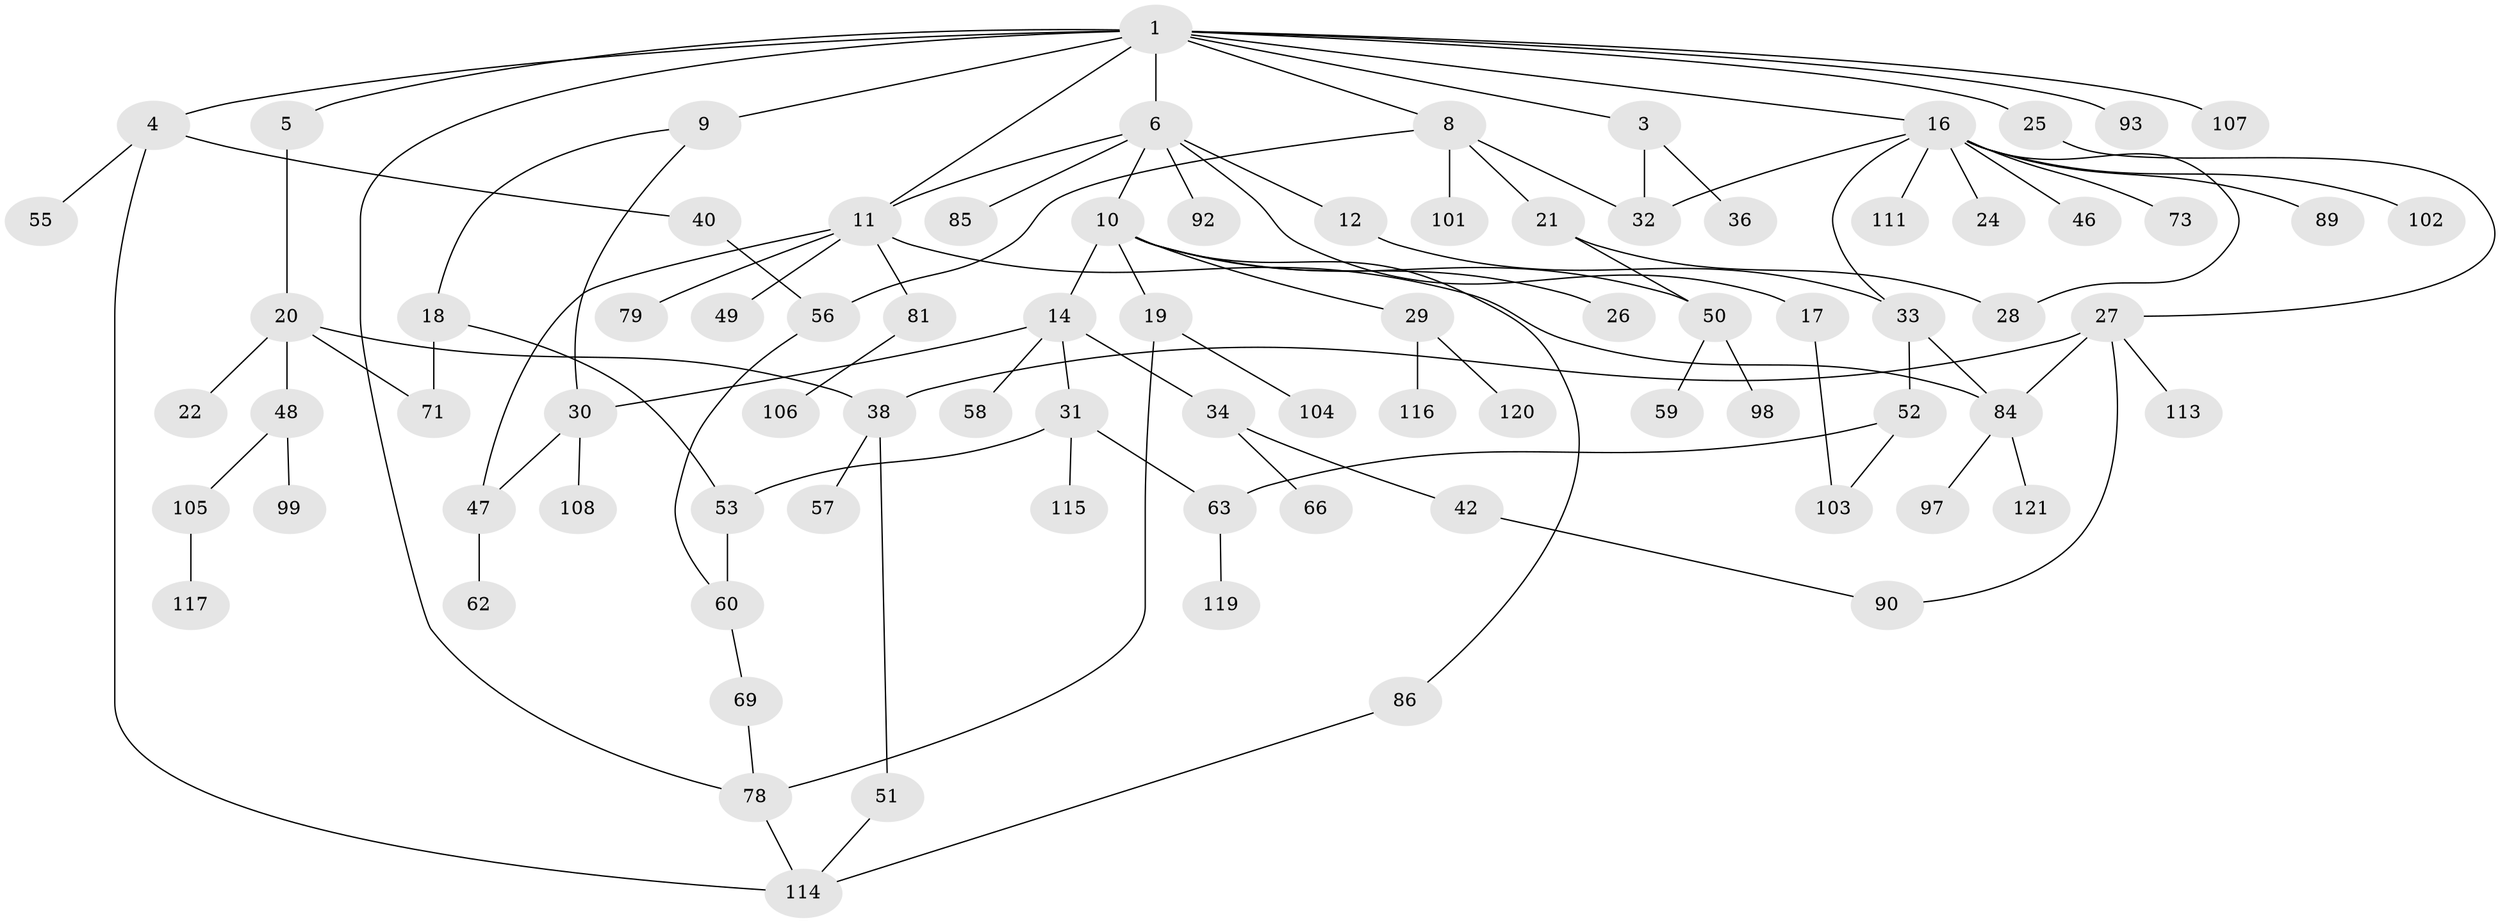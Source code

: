 // original degree distribution, {6: 0.024193548387096774, 9: 0.008064516129032258, 2: 0.2903225806451613, 5: 0.03225806451612903, 3: 0.16129032258064516, 4: 0.12903225806451613, 8: 0.008064516129032258, 1: 0.3467741935483871}
// Generated by graph-tools (version 1.1) at 2025/41/03/06/25 10:41:31]
// undirected, 83 vertices, 105 edges
graph export_dot {
graph [start="1"]
  node [color=gray90,style=filled];
  1 [super="+2"];
  3 [super="+7"];
  4 [super="+88"];
  5;
  6 [super="+80"];
  8 [super="+43"];
  9 [super="+45"];
  10 [super="+15"];
  11 [super="+41"];
  12 [super="+13"];
  14 [super="+23"];
  16 [super="+74"];
  17 [super="+39"];
  18;
  19 [super="+35"];
  20 [super="+37"];
  21 [super="+44"];
  22 [super="+87"];
  24 [super="+77"];
  25;
  26;
  27 [super="+91"];
  28 [super="+82"];
  29 [super="+109"];
  30 [super="+94"];
  31 [super="+65"];
  32 [super="+83"];
  33;
  34 [super="+54"];
  36 [super="+76"];
  38 [super="+61"];
  40;
  42 [super="+64"];
  46;
  47;
  48 [super="+70"];
  49 [super="+67"];
  50 [super="+124"];
  51;
  52;
  53 [super="+96"];
  55;
  56 [super="+100"];
  57;
  58;
  59;
  60 [super="+75"];
  62 [super="+68"];
  63 [super="+118"];
  66;
  69;
  71 [super="+72"];
  73;
  78 [super="+95"];
  79;
  81 [super="+110"];
  84 [super="+123"];
  85;
  86;
  89;
  90;
  92;
  93;
  97;
  98;
  99;
  101;
  102;
  103 [super="+112"];
  104;
  105;
  106;
  107;
  108 [super="+122"];
  111;
  113;
  114;
  115;
  116;
  117;
  119;
  120;
  121;
  1 -- 9 [weight=2];
  1 -- 16;
  1 -- 78;
  1 -- 93;
  1 -- 3;
  1 -- 4;
  1 -- 5;
  1 -- 6;
  1 -- 8;
  1 -- 11;
  1 -- 107;
  1 -- 25;
  3 -- 32;
  3 -- 36;
  4 -- 40;
  4 -- 55;
  4 -- 114;
  5 -- 20;
  6 -- 10;
  6 -- 12;
  6 -- 17;
  6 -- 92;
  6 -- 85;
  6 -- 11;
  8 -- 21;
  8 -- 32;
  8 -- 56;
  8 -- 101;
  9 -- 18;
  9 -- 30;
  10 -- 14;
  10 -- 19;
  10 -- 29;
  10 -- 26;
  10 -- 50;
  10 -- 86;
  11 -- 84;
  11 -- 81;
  11 -- 49;
  11 -- 79;
  11 -- 47;
  12 -- 33;
  14 -- 58;
  14 -- 34;
  14 -- 31;
  14 -- 30;
  16 -- 24;
  16 -- 46;
  16 -- 73;
  16 -- 102;
  16 -- 111;
  16 -- 33;
  16 -- 89;
  16 -- 28;
  16 -- 32;
  17 -- 103;
  18 -- 71;
  18 -- 53;
  19 -- 104;
  19 -- 78;
  20 -- 22;
  20 -- 48;
  20 -- 38;
  20 -- 71;
  21 -- 28;
  21 -- 50;
  25 -- 27;
  27 -- 90;
  27 -- 113;
  27 -- 84;
  27 -- 38;
  29 -- 116;
  29 -- 120;
  30 -- 47;
  30 -- 108;
  31 -- 53;
  31 -- 63;
  31 -- 115;
  33 -- 52;
  33 -- 84;
  34 -- 42;
  34 -- 66;
  38 -- 51;
  38 -- 57;
  40 -- 56;
  42 -- 90;
  47 -- 62;
  48 -- 105;
  48 -- 99;
  50 -- 59;
  50 -- 98;
  51 -- 114;
  52 -- 103;
  52 -- 63;
  53 -- 60;
  56 -- 60;
  60 -- 69;
  63 -- 119;
  69 -- 78;
  78 -- 114;
  81 -- 106;
  84 -- 97;
  84 -- 121;
  86 -- 114;
  105 -- 117;
}
